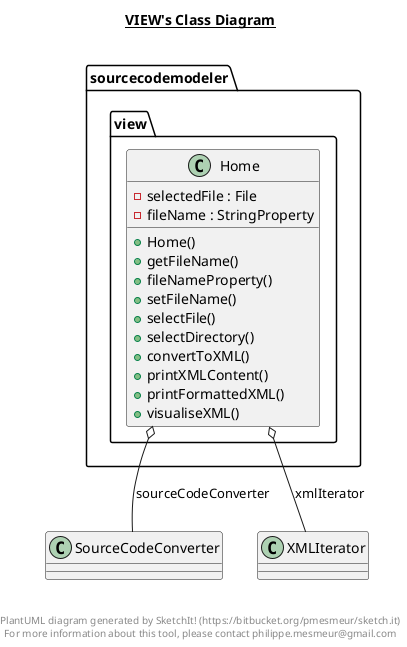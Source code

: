 @startuml

title __VIEW's Class Diagram__\n

  package sourcecodemodeler {
    package sourcecodemodeler.view {
      class Home {
          - selectedFile : File
          - fileName : StringProperty
          + Home()
          + getFileName()
          + fileNameProperty()
          + setFileName()
          + selectFile()
          + selectDirectory()
          + convertToXML()
          + printXMLContent()
          + printFormattedXML()
          + visualiseXML()
      }
    }
  }
  

  Home o-- SourceCodeConverter : sourceCodeConverter
  Home o-- XMLIterator : xmlIterator


right footer


PlantUML diagram generated by SketchIt! (https://bitbucket.org/pmesmeur/sketch.it)
For more information about this tool, please contact philippe.mesmeur@gmail.com
endfooter

@enduml
